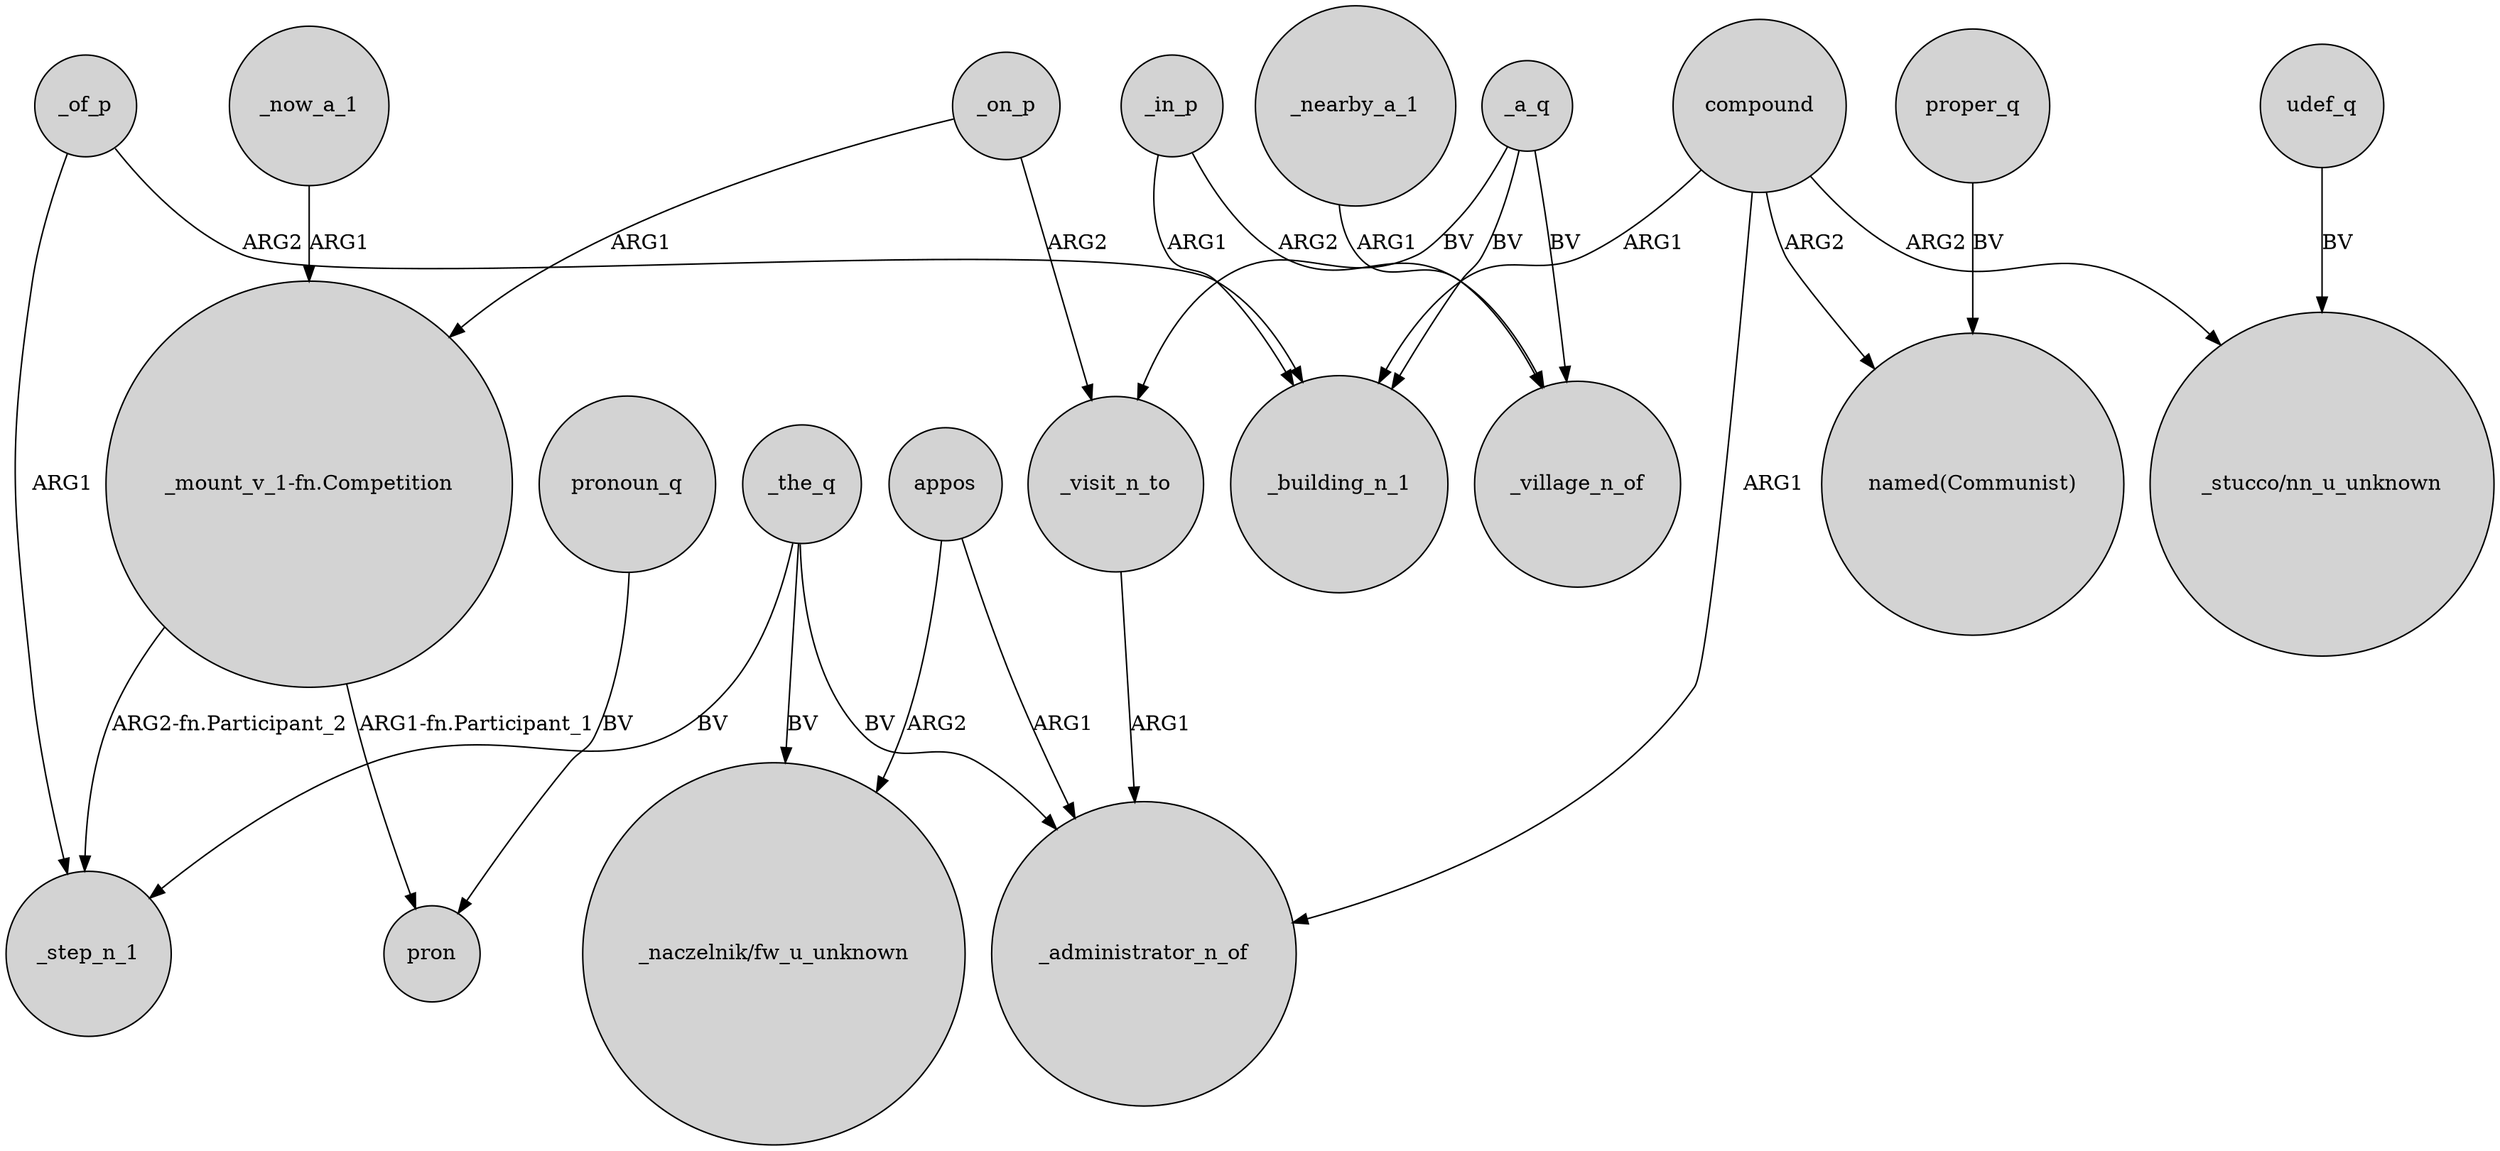 digraph {
	node [shape=circle style=filled]
	"_mount_v_1-fn.Competition" -> _step_n_1 [label="ARG2-fn.Participant_2"]
	_on_p -> _visit_n_to [label=ARG2]
	_the_q -> _step_n_1 [label=BV]
	"_mount_v_1-fn.Competition" -> pron [label="ARG1-fn.Participant_1"]
	_in_p -> _village_n_of [label=ARG2]
	_of_p -> _building_n_1 [label=ARG2]
	_nearby_a_1 -> _village_n_of [label=ARG1]
	_visit_n_to -> _administrator_n_of [label=ARG1]
	compound -> "named(Communist)" [label=ARG2]
	_a_q -> _visit_n_to [label=BV]
	appos -> _administrator_n_of [label=ARG1]
	compound -> _building_n_1 [label=ARG1]
	pronoun_q -> pron [label=BV]
	compound -> "_stucco/nn_u_unknown" [label=ARG2]
	_of_p -> _step_n_1 [label=ARG1]
	_a_q -> _building_n_1 [label=BV]
	_the_q -> _administrator_n_of [label=BV]
	compound -> _administrator_n_of [label=ARG1]
	_on_p -> "_mount_v_1-fn.Competition" [label=ARG1]
	_the_q -> "_naczelnik/fw_u_unknown" [label=BV]
	appos -> "_naczelnik/fw_u_unknown" [label=ARG2]
	_now_a_1 -> "_mount_v_1-fn.Competition" [label=ARG1]
	_a_q -> _village_n_of [label=BV]
	proper_q -> "named(Communist)" [label=BV]
	udef_q -> "_stucco/nn_u_unknown" [label=BV]
	_in_p -> _building_n_1 [label=ARG1]
}
